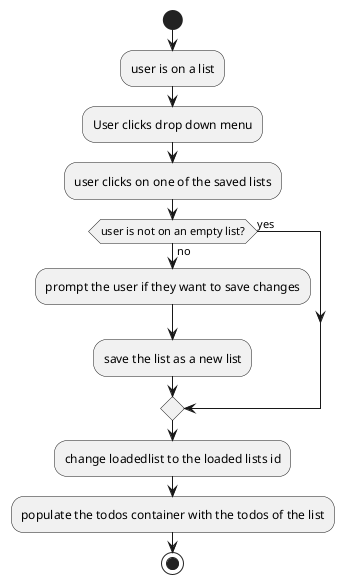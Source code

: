 @startuml AD4
start
:user is on a list;
:User clicks drop down menu;
:user clicks on one of the saved lists;
if (user is not on an empty list?) equals (no) then
:prompt the user if they want to save changes;
:save the list as a new list;
else (yes)
endif
:change loadedlist to the loaded lists id;
:populate the todos container with the todos of the list;
stop
@enduml